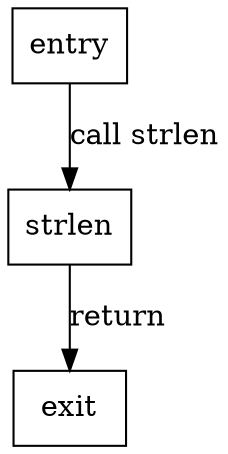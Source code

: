 digraph G {
    rankdir=TB;
    node[shape=box];

    b1[label="entry"]
    b2[label="strlen"]
    b3[label="exit"]

    b1 -> b2[label="call strlen"]
    b2 -> b3[label="return"]
}